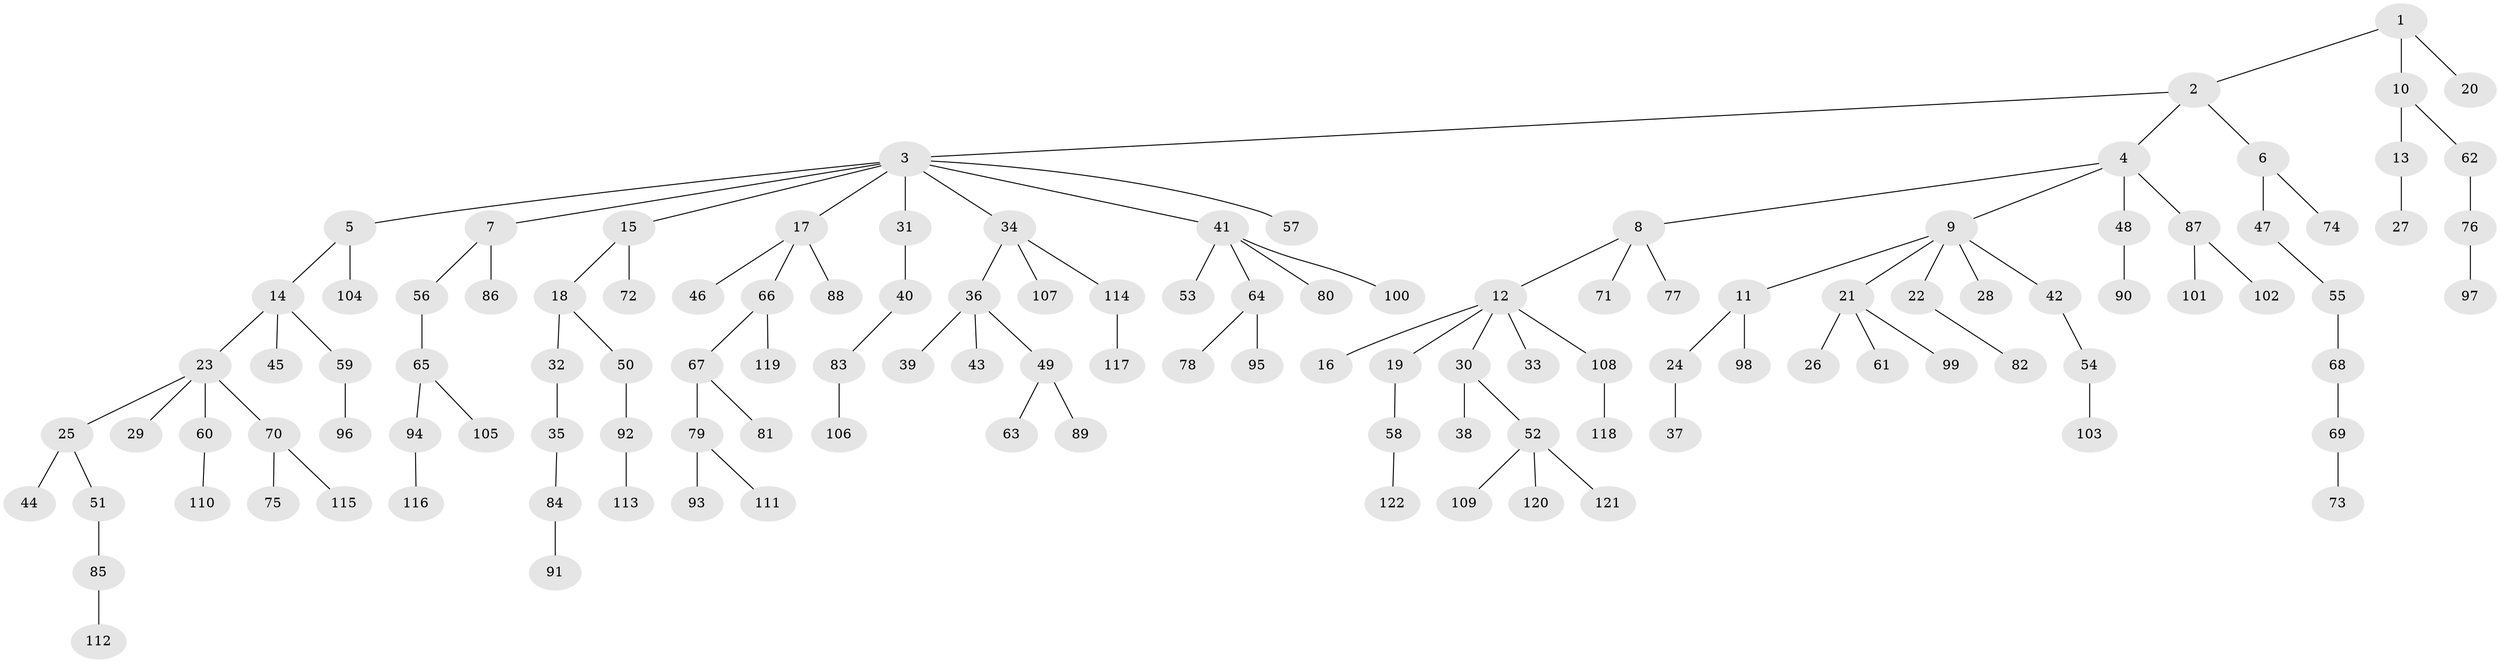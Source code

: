 // coarse degree distribution, {7: 0.02040816326530612, 2: 0.3877551020408163, 8: 0.02040816326530612, 1: 0.4489795918367347, 3: 0.061224489795918366, 4: 0.061224489795918366}
// Generated by graph-tools (version 1.1) at 2025/37/03/04/25 23:37:26]
// undirected, 122 vertices, 121 edges
graph export_dot {
  node [color=gray90,style=filled];
  1;
  2;
  3;
  4;
  5;
  6;
  7;
  8;
  9;
  10;
  11;
  12;
  13;
  14;
  15;
  16;
  17;
  18;
  19;
  20;
  21;
  22;
  23;
  24;
  25;
  26;
  27;
  28;
  29;
  30;
  31;
  32;
  33;
  34;
  35;
  36;
  37;
  38;
  39;
  40;
  41;
  42;
  43;
  44;
  45;
  46;
  47;
  48;
  49;
  50;
  51;
  52;
  53;
  54;
  55;
  56;
  57;
  58;
  59;
  60;
  61;
  62;
  63;
  64;
  65;
  66;
  67;
  68;
  69;
  70;
  71;
  72;
  73;
  74;
  75;
  76;
  77;
  78;
  79;
  80;
  81;
  82;
  83;
  84;
  85;
  86;
  87;
  88;
  89;
  90;
  91;
  92;
  93;
  94;
  95;
  96;
  97;
  98;
  99;
  100;
  101;
  102;
  103;
  104;
  105;
  106;
  107;
  108;
  109;
  110;
  111;
  112;
  113;
  114;
  115;
  116;
  117;
  118;
  119;
  120;
  121;
  122;
  1 -- 2;
  1 -- 10;
  1 -- 20;
  2 -- 3;
  2 -- 4;
  2 -- 6;
  3 -- 5;
  3 -- 7;
  3 -- 15;
  3 -- 17;
  3 -- 31;
  3 -- 34;
  3 -- 41;
  3 -- 57;
  4 -- 8;
  4 -- 9;
  4 -- 48;
  4 -- 87;
  5 -- 14;
  5 -- 104;
  6 -- 47;
  6 -- 74;
  7 -- 56;
  7 -- 86;
  8 -- 12;
  8 -- 71;
  8 -- 77;
  9 -- 11;
  9 -- 21;
  9 -- 22;
  9 -- 28;
  9 -- 42;
  10 -- 13;
  10 -- 62;
  11 -- 24;
  11 -- 98;
  12 -- 16;
  12 -- 19;
  12 -- 30;
  12 -- 33;
  12 -- 108;
  13 -- 27;
  14 -- 23;
  14 -- 45;
  14 -- 59;
  15 -- 18;
  15 -- 72;
  17 -- 46;
  17 -- 66;
  17 -- 88;
  18 -- 32;
  18 -- 50;
  19 -- 58;
  21 -- 26;
  21 -- 61;
  21 -- 99;
  22 -- 82;
  23 -- 25;
  23 -- 29;
  23 -- 60;
  23 -- 70;
  24 -- 37;
  25 -- 44;
  25 -- 51;
  30 -- 38;
  30 -- 52;
  31 -- 40;
  32 -- 35;
  34 -- 36;
  34 -- 107;
  34 -- 114;
  35 -- 84;
  36 -- 39;
  36 -- 43;
  36 -- 49;
  40 -- 83;
  41 -- 53;
  41 -- 64;
  41 -- 80;
  41 -- 100;
  42 -- 54;
  47 -- 55;
  48 -- 90;
  49 -- 63;
  49 -- 89;
  50 -- 92;
  51 -- 85;
  52 -- 109;
  52 -- 120;
  52 -- 121;
  54 -- 103;
  55 -- 68;
  56 -- 65;
  58 -- 122;
  59 -- 96;
  60 -- 110;
  62 -- 76;
  64 -- 78;
  64 -- 95;
  65 -- 94;
  65 -- 105;
  66 -- 67;
  66 -- 119;
  67 -- 79;
  67 -- 81;
  68 -- 69;
  69 -- 73;
  70 -- 75;
  70 -- 115;
  76 -- 97;
  79 -- 93;
  79 -- 111;
  83 -- 106;
  84 -- 91;
  85 -- 112;
  87 -- 101;
  87 -- 102;
  92 -- 113;
  94 -- 116;
  108 -- 118;
  114 -- 117;
}
